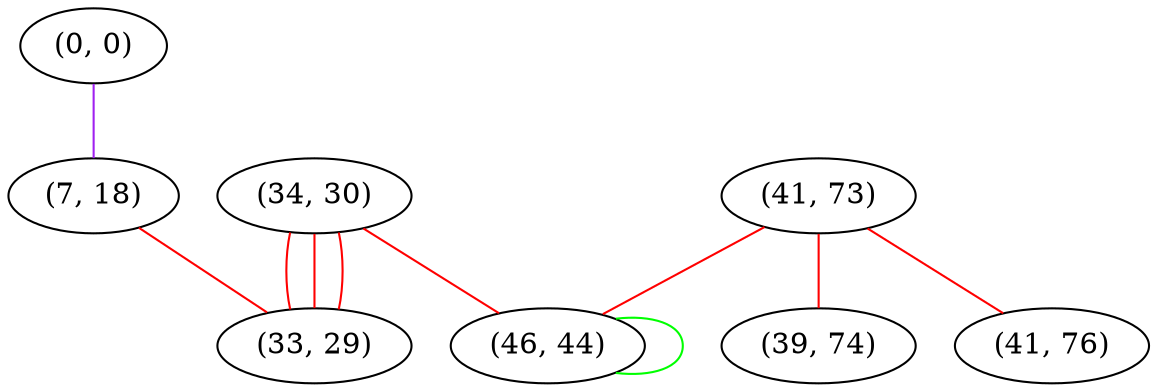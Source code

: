 graph "" {
"(0, 0)";
"(34, 30)";
"(41, 73)";
"(7, 18)";
"(46, 44)";
"(39, 74)";
"(33, 29)";
"(41, 76)";
"(0, 0)" -- "(7, 18)"  [color=purple, key=0, weight=4];
"(34, 30)" -- "(33, 29)"  [color=red, key=0, weight=1];
"(34, 30)" -- "(33, 29)"  [color=red, key=1, weight=1];
"(34, 30)" -- "(33, 29)"  [color=red, key=2, weight=1];
"(34, 30)" -- "(46, 44)"  [color=red, key=0, weight=1];
"(41, 73)" -- "(46, 44)"  [color=red, key=0, weight=1];
"(41, 73)" -- "(41, 76)"  [color=red, key=0, weight=1];
"(41, 73)" -- "(39, 74)"  [color=red, key=0, weight=1];
"(7, 18)" -- "(33, 29)"  [color=red, key=0, weight=1];
"(46, 44)" -- "(46, 44)"  [color=green, key=0, weight=2];
}

